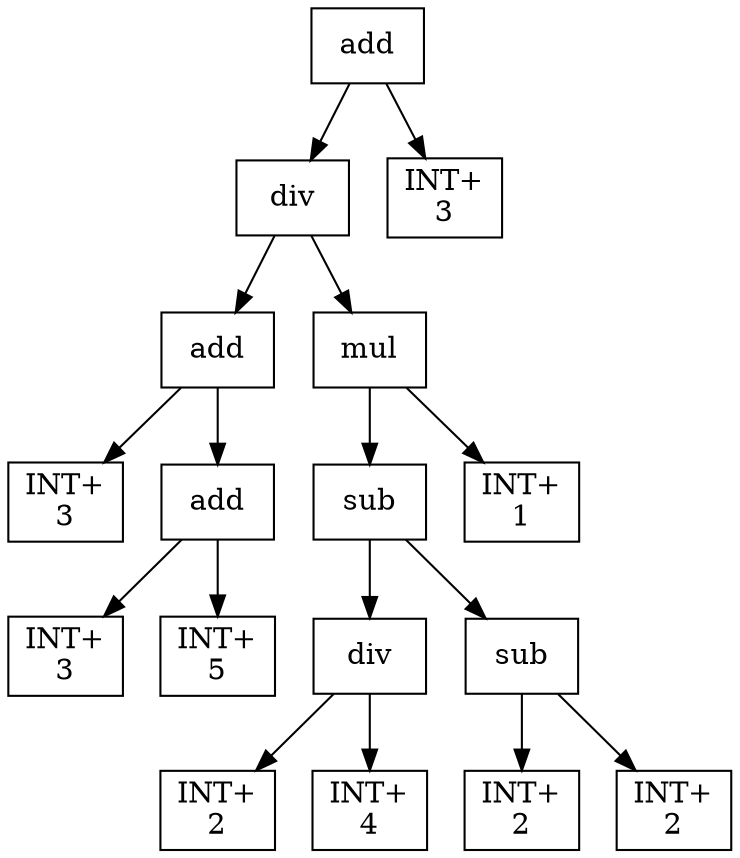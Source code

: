 digraph expr {
  node [shape=box];
  n1 [label="add"];
  n2 [label="div"];
  n3 [label="add"];
  n4 [label="INT+\n3"];
  n5 [label="add"];
  n6 [label="INT+\n3"];
  n7 [label="INT+\n5"];
  n5 -> n6;
  n5 -> n7;
  n3 -> n4;
  n3 -> n5;
  n8 [label="mul"];
  n9 [label="sub"];
  n10 [label="div"];
  n11 [label="INT+\n2"];
  n12 [label="INT+\n4"];
  n10 -> n11;
  n10 -> n12;
  n13 [label="sub"];
  n14 [label="INT+\n2"];
  n15 [label="INT+\n2"];
  n13 -> n14;
  n13 -> n15;
  n9 -> n10;
  n9 -> n13;
  n16 [label="INT+\n1"];
  n8 -> n9;
  n8 -> n16;
  n2 -> n3;
  n2 -> n8;
  n17 [label="INT+\n3"];
  n1 -> n2;
  n1 -> n17;
}
